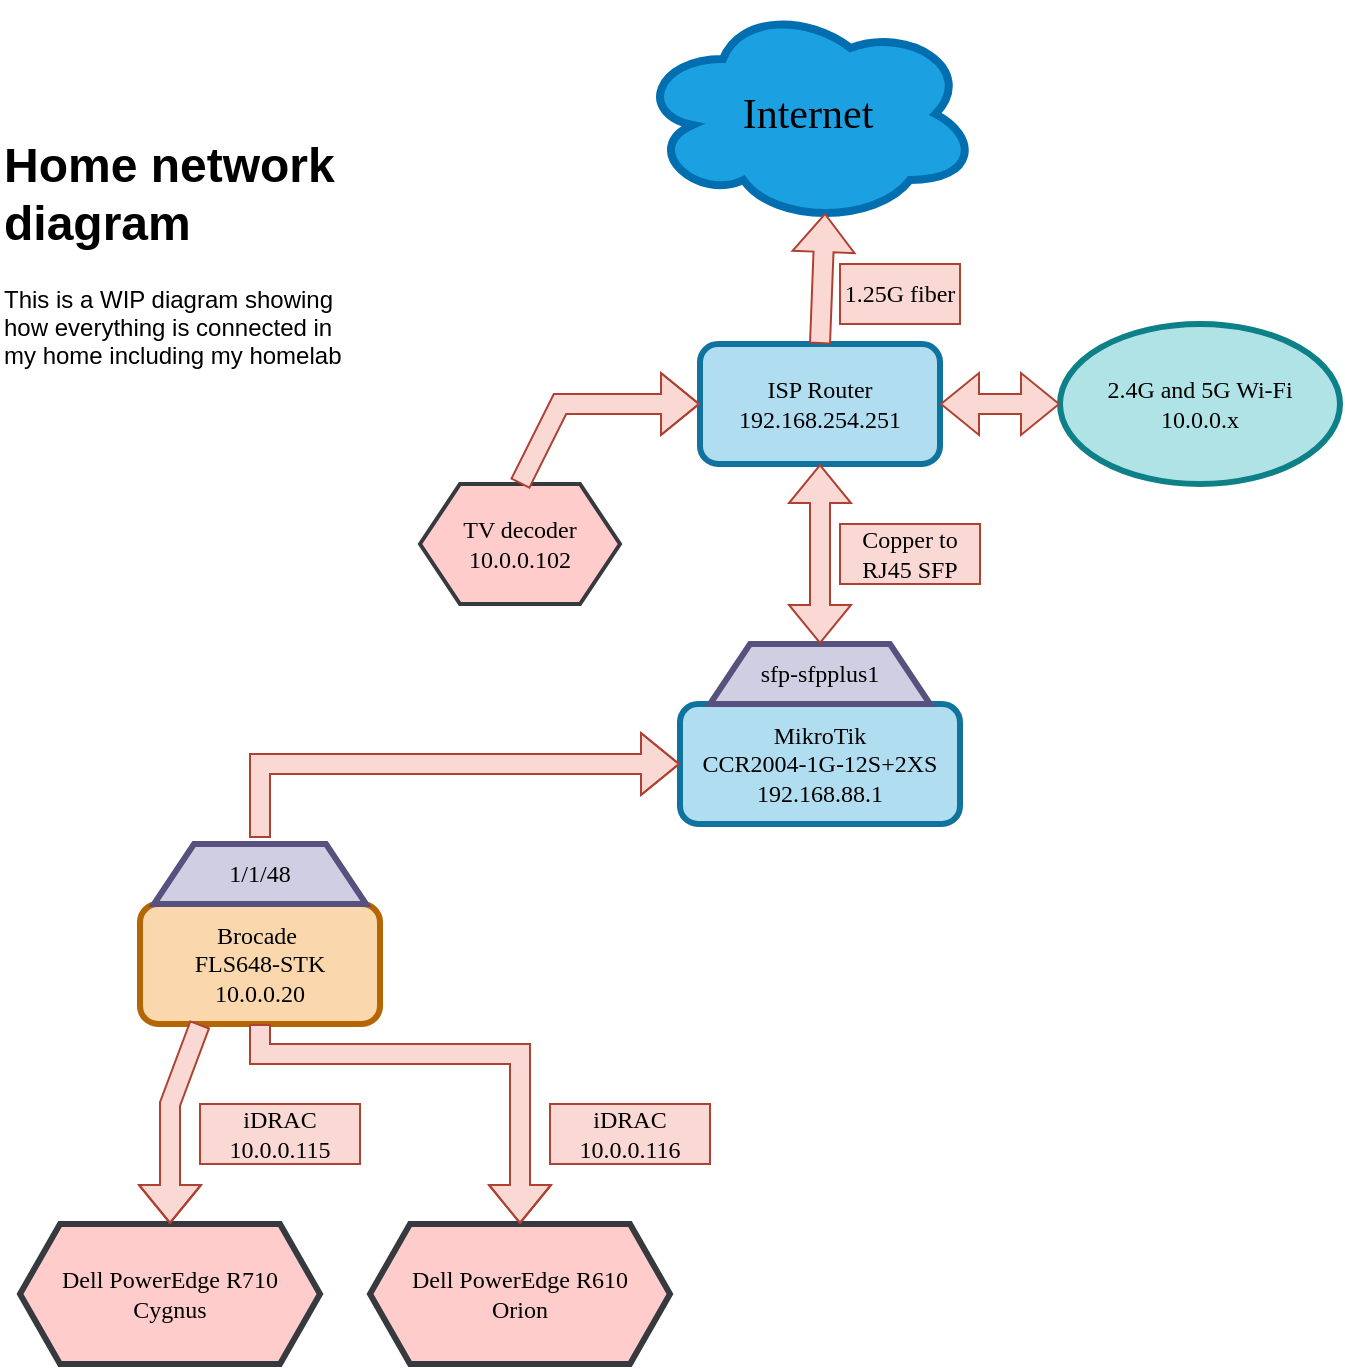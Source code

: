 <mxfile version="26.0.4">
  <diagram name="Strona-1" id="c445Fo20q1HLYoNn5whP">
    <mxGraphModel dx="819" dy="1617" grid="1" gridSize="10" guides="1" tooltips="1" connect="1" arrows="1" fold="1" page="1" pageScale="1" pageWidth="827" pageHeight="1169" math="0" shadow="0">
      <root>
        <mxCell id="0" />
        <mxCell id="1" parent="0" />
        <mxCell id="YA6DJJgO4RK9DE_Gpj88-1" value="&lt;h1 style=&quot;margin-top: 0px;&quot;&gt;Home network diagram&lt;/h1&gt;&lt;p&gt;This is a WIP diagram showing how everything is connected in my home including my homelab&lt;/p&gt;" style="text;html=1;whiteSpace=wrap;overflow=hidden;rounded=0;" vertex="1" parent="1">
          <mxGeometry x="10" y="60" width="180" height="140" as="geometry" />
        </mxCell>
        <mxCell id="YA6DJJgO4RK9DE_Gpj88-2" value="ISP Router&lt;div&gt;192.168.254.251&lt;/div&gt;" style="rounded=1;whiteSpace=wrap;html=1;fontFamily=Lucida Console;fillColor=#b1ddf0;strokeColor=#10739e;strokeWidth=3;" vertex="1" parent="1">
          <mxGeometry x="360" y="170" width="120" height="60" as="geometry" />
        </mxCell>
        <mxCell id="YA6DJJgO4RK9DE_Gpj88-3" value="" style="ellipse;shape=cloud;whiteSpace=wrap;html=1;fillColor=#1ba1e2;strokeColor=#006EAF;strokeWidth=4;fontColor=#ffffff;" vertex="1" parent="1">
          <mxGeometry x="329" width="170" height="110" as="geometry" />
        </mxCell>
        <mxCell id="YA6DJJgO4RK9DE_Gpj88-4" value="Internet" style="text;html=1;align=center;verticalAlign=middle;whiteSpace=wrap;rounded=0;fontFamily=Lucida Console;fontSize=21;labelBackgroundColor=none;" vertex="1" parent="1">
          <mxGeometry x="384" y="40" width="60" height="30" as="geometry" />
        </mxCell>
        <mxCell id="YA6DJJgO4RK9DE_Gpj88-5" value="" style="shape=flexArrow;endArrow=classic;html=1;rounded=0;entryX=0.55;entryY=0.95;entryDx=0;entryDy=0;entryPerimeter=0;exitX=0.5;exitY=0;exitDx=0;exitDy=0;fillColor=#fad9d5;strokeColor=#ae4132;" edge="1" parent="1" source="YA6DJJgO4RK9DE_Gpj88-2" target="YA6DJJgO4RK9DE_Gpj88-3">
          <mxGeometry width="50" height="50" relative="1" as="geometry">
            <mxPoint x="423" y="170" as="sourcePoint" />
            <mxPoint x="440" y="280" as="targetPoint" />
            <Array as="points" />
          </mxGeometry>
        </mxCell>
        <mxCell id="YA6DJJgO4RK9DE_Gpj88-6" value="&lt;font face=&quot;Lucida Console&quot;&gt;TV decoder&lt;/font&gt;&lt;div&gt;&lt;font face=&quot;Lucida Console&quot;&gt;10.0.0.102&lt;/font&gt;&lt;/div&gt;" style="shape=hexagon;perimeter=hexagonPerimeter2;whiteSpace=wrap;html=1;fixedSize=1;strokeWidth=2;fillColor=#ffcccc;strokeColor=#36393d;" vertex="1" parent="1">
          <mxGeometry x="220" y="240" width="100" height="60" as="geometry" />
        </mxCell>
        <mxCell id="YA6DJJgO4RK9DE_Gpj88-7" value="" style="shape=flexArrow;endArrow=classic;html=1;rounded=0;exitX=0.5;exitY=0;exitDx=0;exitDy=0;entryX=0;entryY=0.5;entryDx=0;entryDy=0;fillColor=#fad9d5;strokeColor=#ae4132;" edge="1" parent="1" source="YA6DJJgO4RK9DE_Gpj88-6" target="YA6DJJgO4RK9DE_Gpj88-2">
          <mxGeometry width="50" height="50" relative="1" as="geometry">
            <mxPoint x="230" y="225" as="sourcePoint" />
            <mxPoint x="280" y="175" as="targetPoint" />
            <Array as="points">
              <mxPoint x="290" y="200" />
            </Array>
          </mxGeometry>
        </mxCell>
        <mxCell id="YA6DJJgO4RK9DE_Gpj88-9" value="&lt;font face=&quot;Lucida Console&quot;&gt;MikroTik&lt;/font&gt;&lt;div&gt;&lt;font face=&quot;Lucida Console&quot;&gt;CCR2004-1G-12S+2XS&lt;/font&gt;&lt;/div&gt;&lt;div&gt;&lt;font face=&quot;Lucida Console&quot;&gt;192.168.88.1&lt;/font&gt;&lt;/div&gt;" style="rounded=1;whiteSpace=wrap;html=1;fillColor=#b1ddf0;strokeColor=#10739e;strokeWidth=3;" vertex="1" parent="1">
          <mxGeometry x="350" y="350" width="140" height="60" as="geometry" />
        </mxCell>
        <mxCell id="YA6DJJgO4RK9DE_Gpj88-11" value="&lt;font face=&quot;Lucida Console&quot;&gt;1.25G fiber&lt;/font&gt;" style="text;html=1;align=center;verticalAlign=middle;whiteSpace=wrap;rounded=0;fillColor=#fad9d5;strokeColor=#ae4132;" vertex="1" parent="1">
          <mxGeometry x="430" y="130" width="60" height="30" as="geometry" />
        </mxCell>
        <mxCell id="YA6DJJgO4RK9DE_Gpj88-12" value="&lt;font face=&quot;Lucida Console&quot;&gt;Copper to&lt;/font&gt;&lt;div&gt;&lt;font face=&quot;Lucida Console&quot;&gt;RJ45 SFP&lt;/font&gt;&lt;/div&gt;" style="text;html=1;align=center;verticalAlign=middle;whiteSpace=wrap;rounded=0;fillColor=#fad9d5;strokeColor=#ae4132;" vertex="1" parent="1">
          <mxGeometry x="430" y="260" width="70" height="30" as="geometry" />
        </mxCell>
        <mxCell id="YA6DJJgO4RK9DE_Gpj88-14" value="&lt;font face=&quot;Lucida Console&quot;&gt;2.4G and 5G Wi-Fi&lt;/font&gt;&lt;div&gt;&lt;font face=&quot;Lucida Console&quot;&gt;10.0.0.x&lt;/font&gt;&lt;/div&gt;" style="ellipse;whiteSpace=wrap;html=1;fillColor=#b0e3e6;strokeColor=#0e8088;strokeWidth=3;" vertex="1" parent="1">
          <mxGeometry x="540" y="160" width="140" height="80" as="geometry" />
        </mxCell>
        <mxCell id="YA6DJJgO4RK9DE_Gpj88-15" value="" style="shape=flexArrow;endArrow=classic;startArrow=classic;html=1;rounded=0;fillColor=#fad9d5;strokeColor=#ae4132;entryX=0;entryY=0.5;entryDx=0;entryDy=0;exitX=1;exitY=0.5;exitDx=0;exitDy=0;" edge="1" parent="1" source="YA6DJJgO4RK9DE_Gpj88-2" target="YA6DJJgO4RK9DE_Gpj88-14">
          <mxGeometry width="100" height="100" relative="1" as="geometry">
            <mxPoint x="450" y="260" as="sourcePoint" />
            <mxPoint x="550" y="160" as="targetPoint" />
          </mxGeometry>
        </mxCell>
        <mxCell id="YA6DJJgO4RK9DE_Gpj88-16" value="&lt;font face=&quot;Lucida Console&quot;&gt;sfp-sfpplus1&lt;/font&gt;" style="shape=trapezoid;perimeter=trapezoidPerimeter;whiteSpace=wrap;html=1;fixedSize=1;fillColor=#d0cee2;strokeColor=#56517e;strokeWidth=3;" vertex="1" parent="1">
          <mxGeometry x="365" y="320" width="110" height="30" as="geometry" />
        </mxCell>
        <mxCell id="YA6DJJgO4RK9DE_Gpj88-17" value="" style="shape=flexArrow;endArrow=classic;startArrow=classic;html=1;rounded=0;entryX=0.5;entryY=1;entryDx=0;entryDy=0;exitX=0.5;exitY=0;exitDx=0;exitDy=0;fillColor=#fad9d5;strokeColor=#ae4132;" edge="1" parent="1" source="YA6DJJgO4RK9DE_Gpj88-16" target="YA6DJJgO4RK9DE_Gpj88-2">
          <mxGeometry width="100" height="100" relative="1" as="geometry">
            <mxPoint x="520" y="350" as="sourcePoint" />
            <mxPoint x="620" y="250" as="targetPoint" />
          </mxGeometry>
        </mxCell>
        <mxCell id="YA6DJJgO4RK9DE_Gpj88-18" value="&lt;font face=&quot;Lucida Console&quot;&gt;Brocade&amp;nbsp;&lt;/font&gt;&lt;div&gt;&lt;font face=&quot;Lucida Console&quot;&gt;FLS648-STK&lt;/font&gt;&lt;/div&gt;&lt;div&gt;&lt;font face=&quot;Lucida Console&quot;&gt;10.0.0.20&lt;/font&gt;&lt;/div&gt;" style="rounded=1;whiteSpace=wrap;html=1;fillColor=#fad7ac;strokeColor=#b46504;strokeWidth=3;" vertex="1" parent="1">
          <mxGeometry x="80" y="450" width="120" height="60" as="geometry" />
        </mxCell>
        <mxCell id="YA6DJJgO4RK9DE_Gpj88-19" value="&lt;font face=&quot;Lucida Console&quot;&gt;1/1/48&lt;/font&gt;" style="shape=trapezoid;perimeter=trapezoidPerimeter;whiteSpace=wrap;html=1;fixedSize=1;fillColor=#d0cee2;strokeColor=#56517e;perimeterSpacing=3;strokeWidth=3;" vertex="1" parent="1">
          <mxGeometry x="87" y="420" width="106" height="30" as="geometry" />
        </mxCell>
        <mxCell id="YA6DJJgO4RK9DE_Gpj88-20" value="" style="shape=flexArrow;endArrow=classic;html=1;rounded=0;exitX=0.5;exitY=0;exitDx=0;exitDy=0;entryX=0;entryY=0.5;entryDx=0;entryDy=0;fillColor=#fad9d5;strokeColor=#ae4132;" edge="1" parent="1" source="YA6DJJgO4RK9DE_Gpj88-19" target="YA6DJJgO4RK9DE_Gpj88-9">
          <mxGeometry width="50" height="50" relative="1" as="geometry">
            <mxPoint x="150" y="405" as="sourcePoint" />
            <mxPoint x="200" y="355" as="targetPoint" />
            <Array as="points">
              <mxPoint x="140" y="380" />
            </Array>
          </mxGeometry>
        </mxCell>
        <mxCell id="YA6DJJgO4RK9DE_Gpj88-21" value="&lt;font face=&quot;Lucida Console&quot;&gt;Dell PowerEdge R710&lt;/font&gt;&lt;div&gt;&lt;font face=&quot;Lucida Console&quot;&gt;Cygnus&lt;/font&gt;&lt;/div&gt;" style="shape=hexagon;perimeter=hexagonPerimeter2;whiteSpace=wrap;html=1;fixedSize=1;fillColor=#ffcccc;strokeColor=#36393d;strokeWidth=3;" vertex="1" parent="1">
          <mxGeometry x="20" y="610" width="150" height="70" as="geometry" />
        </mxCell>
        <mxCell id="YA6DJJgO4RK9DE_Gpj88-22" value="" style="shape=flexArrow;endArrow=classic;html=1;rounded=0;exitX=0.25;exitY=1;exitDx=0;exitDy=0;entryX=0.5;entryY=0;entryDx=0;entryDy=0;fillColor=#fad9d5;strokeColor=#ae4132;" edge="1" parent="1" source="YA6DJJgO4RK9DE_Gpj88-18" target="YA6DJJgO4RK9DE_Gpj88-21">
          <mxGeometry width="50" height="50" relative="1" as="geometry">
            <mxPoint x="115" y="585" as="sourcePoint" />
            <mxPoint x="165" y="535" as="targetPoint" />
            <Array as="points">
              <mxPoint x="95" y="550" />
            </Array>
          </mxGeometry>
        </mxCell>
        <mxCell id="YA6DJJgO4RK9DE_Gpj88-23" value="&lt;font face=&quot;Lucida Console&quot;&gt;iDRAC&lt;/font&gt;&lt;div&gt;&lt;font face=&quot;Lucida Console&quot;&gt;10.0.0.115&lt;/font&gt;&lt;/div&gt;" style="rounded=0;whiteSpace=wrap;html=1;fillColor=#fad9d5;strokeColor=#ae4132;" vertex="1" parent="1">
          <mxGeometry x="110" y="550" width="80" height="30" as="geometry" />
        </mxCell>
        <mxCell id="YA6DJJgO4RK9DE_Gpj88-24" value="&lt;font face=&quot;Lucida Console&quot;&gt;Dell PowerEdge R610&lt;/font&gt;&lt;div&gt;&lt;font face=&quot;Lucida Console&quot;&gt;Orion&lt;/font&gt;&lt;/div&gt;" style="shape=hexagon;perimeter=hexagonPerimeter2;whiteSpace=wrap;html=1;fixedSize=1;fillColor=#ffcccc;strokeColor=#36393d;strokeWidth=3;" vertex="1" parent="1">
          <mxGeometry x="195" y="610" width="150" height="70" as="geometry" />
        </mxCell>
        <mxCell id="YA6DJJgO4RK9DE_Gpj88-25" value="" style="shape=flexArrow;endArrow=classic;html=1;rounded=0;exitX=0.5;exitY=1;exitDx=0;exitDy=0;entryX=0.5;entryY=0;entryDx=0;entryDy=0;fillColor=#fad9d5;strokeColor=#ae4132;" edge="1" parent="1" source="YA6DJJgO4RK9DE_Gpj88-18" target="YA6DJJgO4RK9DE_Gpj88-24">
          <mxGeometry width="50" height="50" relative="1" as="geometry">
            <mxPoint x="285" y="485" as="sourcePoint" />
            <mxPoint x="270" y="585" as="targetPoint" />
            <Array as="points">
              <mxPoint x="140" y="525" />
              <mxPoint x="270" y="525" />
            </Array>
          </mxGeometry>
        </mxCell>
        <mxCell id="YA6DJJgO4RK9DE_Gpj88-26" value="&lt;font face=&quot;Lucida Console&quot;&gt;iDRAC&lt;/font&gt;&lt;div&gt;&lt;font face=&quot;Lucida Console&quot;&gt;10.0.0.116&lt;/font&gt;&lt;/div&gt;" style="rounded=0;whiteSpace=wrap;html=1;fillColor=#fad9d5;strokeColor=#ae4132;" vertex="1" parent="1">
          <mxGeometry x="285" y="550" width="80" height="30" as="geometry" />
        </mxCell>
      </root>
    </mxGraphModel>
  </diagram>
</mxfile>
